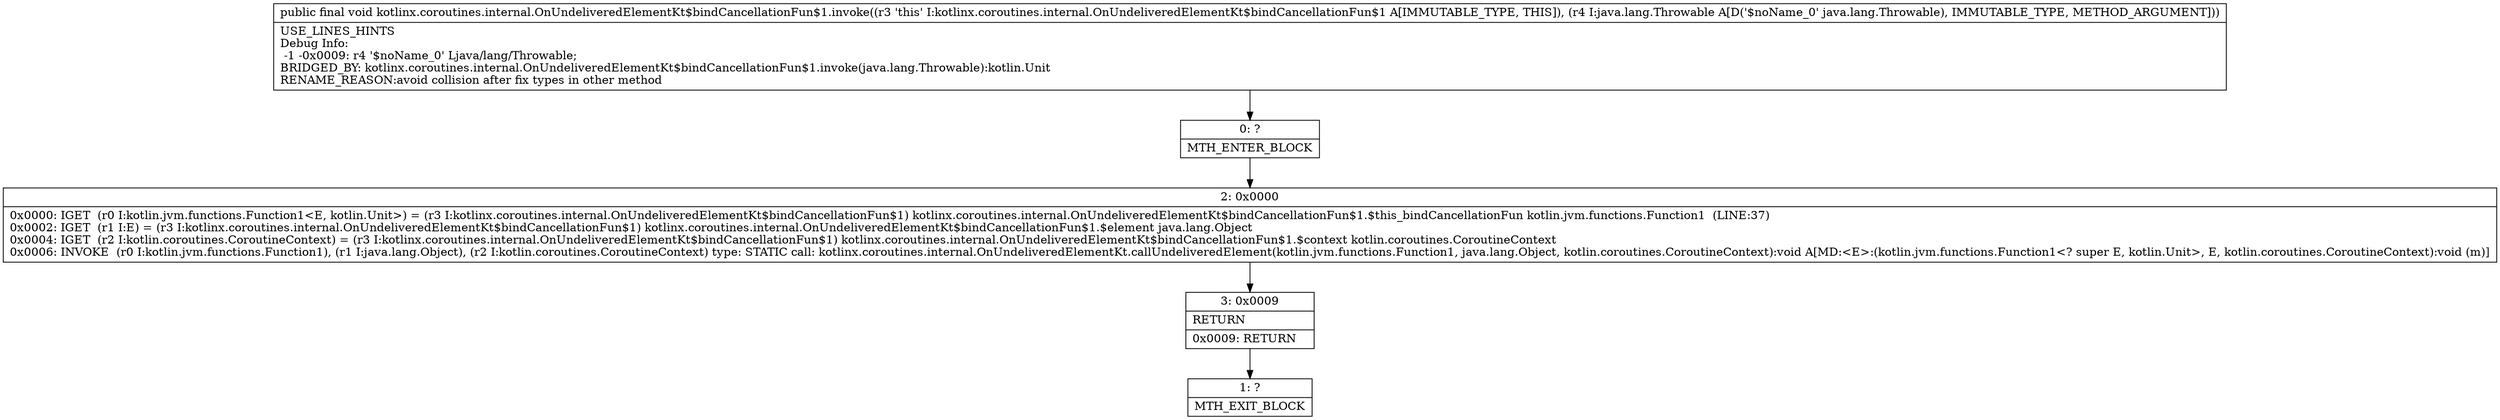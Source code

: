 digraph "CFG forkotlinx.coroutines.internal.OnUndeliveredElementKt$bindCancellationFun$1.invoke(Ljava\/lang\/Throwable;)V" {
Node_0 [shape=record,label="{0\:\ ?|MTH_ENTER_BLOCK\l}"];
Node_2 [shape=record,label="{2\:\ 0x0000|0x0000: IGET  (r0 I:kotlin.jvm.functions.Function1\<E, kotlin.Unit\>) = (r3 I:kotlinx.coroutines.internal.OnUndeliveredElementKt$bindCancellationFun$1) kotlinx.coroutines.internal.OnUndeliveredElementKt$bindCancellationFun$1.$this_bindCancellationFun kotlin.jvm.functions.Function1  (LINE:37)\l0x0002: IGET  (r1 I:E) = (r3 I:kotlinx.coroutines.internal.OnUndeliveredElementKt$bindCancellationFun$1) kotlinx.coroutines.internal.OnUndeliveredElementKt$bindCancellationFun$1.$element java.lang.Object \l0x0004: IGET  (r2 I:kotlin.coroutines.CoroutineContext) = (r3 I:kotlinx.coroutines.internal.OnUndeliveredElementKt$bindCancellationFun$1) kotlinx.coroutines.internal.OnUndeliveredElementKt$bindCancellationFun$1.$context kotlin.coroutines.CoroutineContext \l0x0006: INVOKE  (r0 I:kotlin.jvm.functions.Function1), (r1 I:java.lang.Object), (r2 I:kotlin.coroutines.CoroutineContext) type: STATIC call: kotlinx.coroutines.internal.OnUndeliveredElementKt.callUndeliveredElement(kotlin.jvm.functions.Function1, java.lang.Object, kotlin.coroutines.CoroutineContext):void A[MD:\<E\>:(kotlin.jvm.functions.Function1\<? super E, kotlin.Unit\>, E, kotlin.coroutines.CoroutineContext):void (m)]\l}"];
Node_3 [shape=record,label="{3\:\ 0x0009|RETURN\l|0x0009: RETURN   \l}"];
Node_1 [shape=record,label="{1\:\ ?|MTH_EXIT_BLOCK\l}"];
MethodNode[shape=record,label="{public final void kotlinx.coroutines.internal.OnUndeliveredElementKt$bindCancellationFun$1.invoke((r3 'this' I:kotlinx.coroutines.internal.OnUndeliveredElementKt$bindCancellationFun$1 A[IMMUTABLE_TYPE, THIS]), (r4 I:java.lang.Throwable A[D('$noName_0' java.lang.Throwable), IMMUTABLE_TYPE, METHOD_ARGUMENT]))  | USE_LINES_HINTS\lDebug Info:\l  \-1 \-0x0009: r4 '$noName_0' Ljava\/lang\/Throwable;\lBRIDGED_BY: kotlinx.coroutines.internal.OnUndeliveredElementKt$bindCancellationFun$1.invoke(java.lang.Throwable):kotlin.Unit\lRENAME_REASON:avoid collision after fix types in other method\l}"];
MethodNode -> Node_0;Node_0 -> Node_2;
Node_2 -> Node_3;
Node_3 -> Node_1;
}

